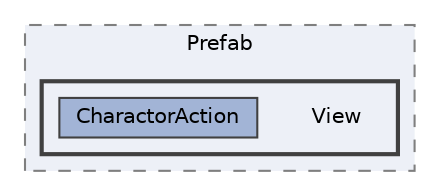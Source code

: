 digraph "002_UI/Prefab/View"
{
 // LATEX_PDF_SIZE
  bgcolor="transparent";
  edge [fontname=Helvetica,fontsize=10,labelfontname=Helvetica,labelfontsize=10];
  node [fontname=Helvetica,fontsize=10,shape=box,height=0.2,width=0.4];
  compound=true
  subgraph clusterdir_d9c86cb1648e327d468b936c4925996e {
    graph [ bgcolor="#edf0f7", pencolor="grey50", label="Prefab", fontname=Helvetica,fontsize=10 style="filled,dashed", URL="dir_d9c86cb1648e327d468b936c4925996e.html",tooltip=""]
  subgraph clusterdir_3bec03da5eacdd9a574d1f39f9fc4649 {
    graph [ bgcolor="#edf0f7", pencolor="grey25", label="", fontname=Helvetica,fontsize=10 style="filled,bold", URL="dir_3bec03da5eacdd9a574d1f39f9fc4649.html",tooltip=""]
    dir_3bec03da5eacdd9a574d1f39f9fc4649 [shape=plaintext, label="View"];
  dir_8db6b3d9877ce9dae053068315ad9a62 [label="CharactorAction", fillcolor="#a2b4d6", color="grey25", style="filled", URL="dir_8db6b3d9877ce9dae053068315ad9a62.html",tooltip=""];
  }
  }
}
